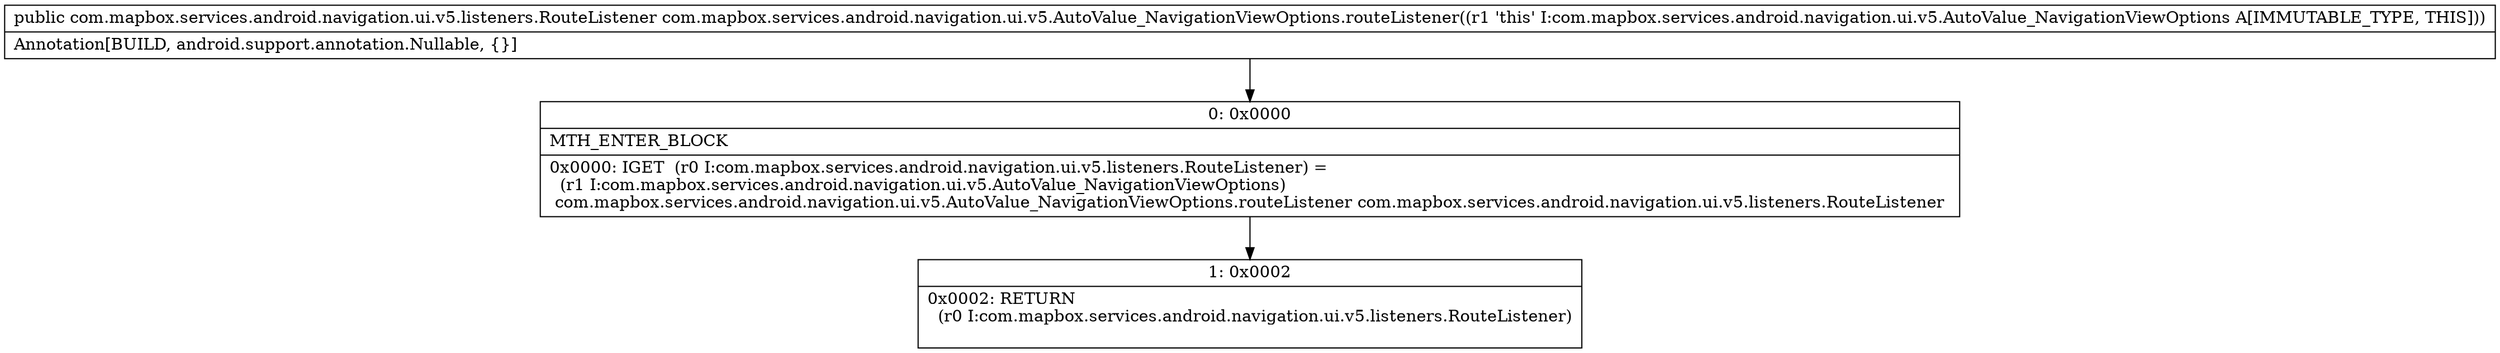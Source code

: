digraph "CFG forcom.mapbox.services.android.navigation.ui.v5.AutoValue_NavigationViewOptions.routeListener()Lcom\/mapbox\/services\/android\/navigation\/ui\/v5\/listeners\/RouteListener;" {
Node_0 [shape=record,label="{0\:\ 0x0000|MTH_ENTER_BLOCK\l|0x0000: IGET  (r0 I:com.mapbox.services.android.navigation.ui.v5.listeners.RouteListener) = \l  (r1 I:com.mapbox.services.android.navigation.ui.v5.AutoValue_NavigationViewOptions)\l com.mapbox.services.android.navigation.ui.v5.AutoValue_NavigationViewOptions.routeListener com.mapbox.services.android.navigation.ui.v5.listeners.RouteListener \l}"];
Node_1 [shape=record,label="{1\:\ 0x0002|0x0002: RETURN  \l  (r0 I:com.mapbox.services.android.navigation.ui.v5.listeners.RouteListener)\l \l}"];
MethodNode[shape=record,label="{public com.mapbox.services.android.navigation.ui.v5.listeners.RouteListener com.mapbox.services.android.navigation.ui.v5.AutoValue_NavigationViewOptions.routeListener((r1 'this' I:com.mapbox.services.android.navigation.ui.v5.AutoValue_NavigationViewOptions A[IMMUTABLE_TYPE, THIS]))  | Annotation[BUILD, android.support.annotation.Nullable, \{\}]\l}"];
MethodNode -> Node_0;
Node_0 -> Node_1;
}

